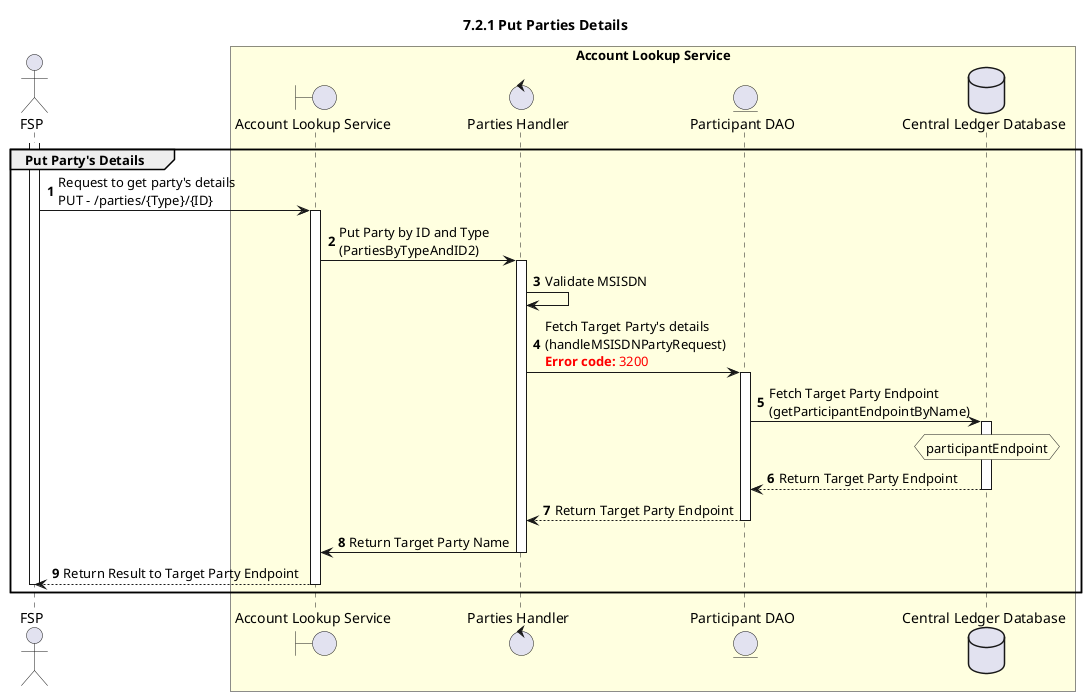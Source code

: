 /'*****
 License
 --------------
 Copyright © 2017 Bill & Melinda Gates Foundation
 The Mojaloop files are made available by the Bill & Melinda Gates Foundation under the Apache License, Version 2.0 (the "License") and you may not use these files except in compliance with the License. You may obtain a copy of the License at
 http://www.apache.org/licenses/LICENSE-2.0
 Unless required by applicable law or agreed to in writing, the Mojaloop files are distributed on an "AS IS" BASIS, WITHOUT WARRANTIES OR CONDITIONS OF ANY KIND, either express or implied. See the License for the specific language governing permissions and limitations under the License.
 Contributors
 --------------
 This is the official list of the Mojaloop project contributors for this file.
 Names of the original copyright holders (individuals or organizations)
 should be listed with a '*' in the first column. People who have
 contributed from an organization can be listed under the organization
 that actually holds the copyright for their contributions (see the
 Gates Foundation organization for an example). Those individuals should have
 their names indented and be marked with a '-'. Email address can be added
 optionally within square brackets <email>.
 * Gates Foundation
 - Name Surname <name.surname@gatesfoundation.com>

 * Rajiv Mothilal <rajiv.mothilal@modusbox.com>
 --------------
 ******'/


@startuml
' declate title
title 7.2.1 Put Parties Details

autonumber
' Actor Keys:
' boundary - APIs/Interfaces, etc
' entity - Database Access Objects
' database - Database Persistance Store

' declare actors
actor "FSP" as FSP
boundary "Account Lookup Service" as ALS
control "Parties Handler" as PARTIES_HANDLER
entity "Account Lookup Service API" as ALS
entity "Participant DAO" as PARTICIPANT_DAO
database "Central Ledger Database" as DB

box "Account Lookup Service" #LightYellow
participant ALS
participant PARTIES_HANDLER
participant PARTICIPANT_DAO
participant DB
end box

' start flow

activate FSP
group Put Party's Details
    FSP -> ALS: Request to get party's details \nPUT - /parties/{Type}/{ID}
    activate ALS
    ALS -> PARTIES_HANDLER: Put Party by ID and Type \n(PartiesByTypeAndID2)
    activate PARTIES_HANDLER
    PARTIES_HANDLER ->PARTIES_HANDLER: Validate MSISDN
    PARTIES_HANDLER ->PARTICIPANT_DAO: Fetch Target Party's details \n(handleMSISDNPartyRequest)\n<color #FF0000><b>Error code:</b> 3200</color>
    activate PARTICIPANT_DAO
    PARTICIPANT_DAO -> DB: Fetch Target Party Endpoint \n(getParticipantEndpointByName)
    activate DB
    hnote over DB #lightyellow
        participantEndpoint
    end note
    DB --> PARTICIPANT_DAO: Return Target Party Endpoint
    deactivate DB
    PARTICIPANT_DAO --> PARTIES_HANDLER: Return Target Party Endpoint
    deactivate PARTICIPANT_DAO
    PARTIES_HANDLER -> ALS: Return Target Party Name
    deactivate PARTIES_HANDLER
    ALS -->FSP: Return Result to Target Party Endpoint
    deactivate ALS
    deactivate FSP
end
@enduml

